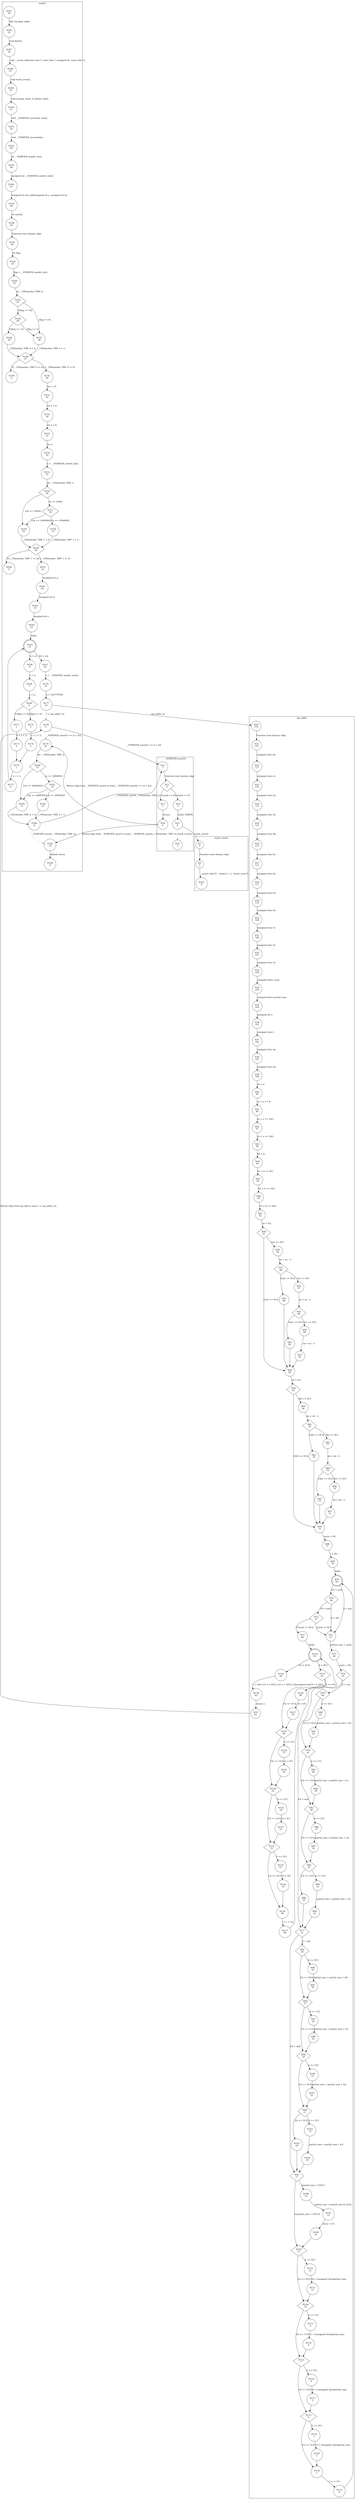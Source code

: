 digraph CFA {
141 [shape="circle" label="N141\n56"]
186 [shape="circle" label="N186\n55"]
187 [shape="circle" label="N187\n54"]
188 [shape="circle" label="N188\n53"]
189 [shape="circle" label="N189\n52"]
190 [shape="circle" label="N190\n51"]
191 [shape="circle" label="N191\n50"]
192 [shape="circle" label="N192\n49"]
193 [shape="circle" label="N193\n48"]
194 [shape="circle" label="N194\n47"]
195 [shape="circle" label="N195\n46"]
196 [shape="circle" label="N196\n45"]
142 [shape="circle" label="N142\n44"]
143 [shape="circle" label="N143\n43"]
144 [shape="circle" label="N144\n42"]
145 [shape="diamond" label="N145\n41"]
146 [shape="diamond" label="N146\n40"]
148 [shape="circle" label="N148\n39"]
149 [shape="diamond" label="N149\n37"]
199 [shape="circle" label="N199\n0"]
150 [shape="circle" label="N150\n36"]
151 [shape="circle" label="N151\n35"]
152 [shape="circle" label="N152\n34"]
153 [shape="circle" label="N153\n33"]
154 [shape="circle" label="N154\n32"]
155 [shape="circle" label="N155\n31"]
156 [shape="diamond" label="N156\n30"]
159 [shape="circle" label="N159\n28"]
160 [shape="diamond" label="N160\n26"]
200 [shape="circle" label="N200\n0"]
161 [shape="circle" label="N161\n25"]
162 [shape="circle" label="N162\n24"]
163 [shape="circle" label="N163\n23"]
164 [shape="circle" label="N164\n22"]
165 [shape="doublecircle" label="N165\n21"]
167 [shape="circle" label="N167\n20"]
176 [shape="circle" label="N176\n19"]
177 [shape="circle" label="N177\n18"]
20 [shape="circle" label="N20\n119"]
21 [shape="circle" label="N21\n118"]
22 [shape="circle" label="N22\n117"]
23 [shape="circle" label="N23\n116"]
24 [shape="circle" label="N24\n115"]
25 [shape="circle" label="N25\n114"]
26 [shape="circle" label="N26\n113"]
27 [shape="circle" label="N27\n112"]
28 [shape="circle" label="N28\n111"]
29 [shape="circle" label="N29\n110"]
30 [shape="circle" label="N30\n109"]
31 [shape="circle" label="N31\n108"]
32 [shape="circle" label="N32\n107"]
33 [shape="circle" label="N33\n106"]
34 [shape="circle" label="N34\n105"]
35 [shape="circle" label="N35\n104"]
36 [shape="circle" label="N36\n103"]
37 [shape="circle" label="N37\n102"]
38 [shape="circle" label="N38\n101"]
39 [shape="circle" label="N39\n100"]
40 [shape="circle" label="N40\n99"]
41 [shape="circle" label="N41\n98"]
42 [shape="circle" label="N42\n97"]
43 [shape="circle" label="N43\n96"]
44 [shape="circle" label="N44\n95"]
45 [shape="circle" label="N45\n94"]
46 [shape="circle" label="N46\n93"]
47 [shape="circle" label="N47\n92"]
48 [shape="diamond" label="N48\n91"]
49 [shape="circle" label="N49\n82"]
58 [shape="diamond" label="N58\n81"]
59 [shape="circle" label="N59\n72"]
68 [shape="circle" label="N68\n71"]
69 [shape="circle" label="N69\n70"]
70 [shape="doublecircle" label="N70\n69"]
74 [shape="diamond" label="N74\n68"]
73 [shape="diamond" label="N73\n67"]
72 [shape="circle" label="N72\n66"]
122 [shape="doublecircle" label="N122\n65"]
124 [shape="circle" label="N124\n64"]
138 [shape="circle" label="N138\n63"]
19 [shape="circle" label="N19\n62"]
178 [shape="circle" label="N178\n17"]
11 [shape="circle" label="N11\n7"]
12 [shape="diamond" label="N12\n6"]
13 [shape="circle" label="N13\n1"]
10 [shape="circle" label="N10\n0"]
185 [shape="circle" label="N185\n10"]
140 [shape="circle" label="N140\n9"]
179 [shape="circle" label="N179\n16"]
180 [shape="diamond" label="N180\n15"]
183 [shape="circle" label="N183\n13"]
184 [shape="circle" label="N184\n11"]
181 [shape="diamond" label="N181\n14"]
182 [shape="circle" label="N182\n12"]
14 [shape="circle" label="N14\n5"]
15 [shape="circle" label="N15\n4"]
1 [shape="circle" label="N1\n3"]
2 [shape="circle" label="N2\n2"]
201 [shape="circle" label="N201\n0"]
16 [shape="circle" label="N16\n3"]
123 [shape="diamond" label="N123\n61"]
125 [shape="diamond" label="N125\n58"]
128 [shape="diamond" label="N128\n55"]
131 [shape="diamond" label="N131\n52"]
134 [shape="circle" label="N134\n49"]
137 [shape="circle" label="N137\n48"]
135 [shape="circle" label="N135\n51"]
136 [shape="circle" label="N136\n50"]
132 [shape="circle" label="N132\n54"]
133 [shape="circle" label="N133\n53"]
129 [shape="circle" label="N129\n57"]
130 [shape="circle" label="N130\n56"]
126 [shape="circle" label="N126\n60"]
127 [shape="circle" label="N127\n59"]
71 [shape="circle" label="N71\n47"]
75 [shape="circle" label="N75\n46"]
76 [shape="diamond" label="N76\n45"]
77 [shape="diamond" label="N77\n31"]
91 [shape="diamond" label="N91\n17"]
105 [shape="diamond" label="N105\n13"]
109 [shape="diamond" label="N109\n10"]
112 [shape="diamond" label="N112\n7"]
115 [shape="diamond" label="N115\n4"]
118 [shape="circle" label="N118\n1"]
121 [shape="circle" label="N121\n0"]
119 [shape="circle" label="N119\n3"]
120 [shape="circle" label="N120\n2"]
116 [shape="circle" label="N116\n6"]
117 [shape="circle" label="N117\n5"]
113 [shape="circle" label="N113\n9"]
114 [shape="circle" label="N114\n8"]
110 [shape="circle" label="N110\n12"]
111 [shape="circle" label="N111\n11"]
106 [shape="circle" label="N106\n16"]
107 [shape="circle" label="N107\n15"]
108 [shape="circle" label="N108\n14"]
92 [shape="diamond" label="N92\n30"]
93 [shape="diamond" label="N93\n27"]
96 [shape="diamond" label="N96\n24"]
99 [shape="diamond" label="N99\n21"]
102 [shape="circle" label="N102\n20"]
103 [shape="circle" label="N103\n19"]
104 [shape="circle" label="N104\n18"]
100 [shape="circle" label="N100\n23"]
101 [shape="circle" label="N101\n22"]
97 [shape="circle" label="N97\n26"]
98 [shape="circle" label="N98\n25"]
94 [shape="circle" label="N94\n29"]
95 [shape="circle" label="N95\n28"]
78 [shape="diamond" label="N78\n44"]
79 [shape="diamond" label="N79\n41"]
82 [shape="diamond" label="N82\n38"]
85 [shape="diamond" label="N85\n35"]
88 [shape="circle" label="N88\n34"]
89 [shape="circle" label="N89\n33"]
90 [shape="circle" label="N90\n32"]
86 [shape="circle" label="N86\n37"]
87 [shape="circle" label="N87\n36"]
83 [shape="circle" label="N83\n40"]
84 [shape="circle" label="N84\n39"]
80 [shape="circle" label="N80\n43"]
81 [shape="circle" label="N81\n42"]
60 [shape="circle" label="N60\n80"]
61 [shape="diamond" label="N61\n79"]
62 [shape="circle" label="N62\n78"]
63 [shape="circle" label="N63\n77"]
64 [shape="diamond" label="N64\n76"]
65 [shape="circle" label="N65\n75"]
66 [shape="circle" label="N66\n74"]
67 [shape="circle" label="N67\n73"]
50 [shape="circle" label="N50\n90"]
51 [shape="diamond" label="N51\n89"]
52 [shape="circle" label="N52\n88"]
53 [shape="circle" label="N53\n87"]
54 [shape="diamond" label="N54\n86"]
55 [shape="circle" label="N55\n85"]
56 [shape="circle" label="N56\n84"]
57 [shape="circle" label="N57\n83"]
166 [shape="circle" label="N166\n8"]
168 [shape="circle" label="N168\n7"]
169 [shape="diamond" label="N169\n6"]
171 [shape="circle" label="N171\n5"]
173 [shape="circle" label="N173\n4"]
170 [shape="circle" label="N170\n1"]
175 [shape="circle" label="N175\n0"]
172 [shape="circle" label="N172\n3"]
174 [shape="circle" label="N174\n2"]
157 [shape="diamond" label="N157\n29"]
158 [shape="circle" label="N158\n27"]
147 [shape="circle" label="N147\n38"]
node [shape="circle"]
subgraph cluster___VERIFIER_assert {
label="__VERIFIER_assert()"
11 -> 12 [label="Function start dummy edge"]
12 -> 14 [label="[cond == 0]"]
12 -> 13 [label="[!(cond == 0)]"]
13 -> 10 [label="return;"]
14 -> 15 [label="Label: ERROR"]
15 -> 16 [label="reach_error();" style="dotted" arrowhead="empty"]}
subgraph cluster_assume_abort_if_not {
label="assume_abort_if_not()"
}
subgraph cluster_main {
label="main()"
141 -> 186 [label="INIT GLOBAL VARS"]
186 -> 187 [label="void abort();"]
187 -> 188 [label="void __assert_fail(const char *, const char *, unsigned int, const char *);"]
188 -> 189 [label="void reach_error();"]
189 -> 190 [label="void assume_abort_if_not(int cond);"]
190 -> 191 [label="void __VERIFIER_assert(int cond);"]
191 -> 192 [label="void __VERIFIER_assume(int);"]
192 -> 193 [label="int __VERIFIER_nondet_int();"]
193 -> 194 [label="unsigned int __VERIFIER_nondet_uint();"]
194 -> 195 [label="unsigned int mp_add(unsigned int a, unsigned int b);"]
195 -> 196 [label="int main();"]
196 -> 142 [label="Function start dummy edge"]
142 -> 143 [label="int flag;"]
143 -> 144 [label="flag = __VERIFIER_nondet_int();"]
144 -> 145 [label="int __CPAchecker_TMP_0;"]
145 -> 147 [label="[flag == 0]"]
145 -> 146 [label="[!(flag == 0)]"]
146 -> 147 [label="[flag == 1]"]
146 -> 148 [label="[!(flag == 1)]"]
148 -> 149 [label="__CPAchecker_TMP_0 = 0;"]
149 -> 150 [label="[__CPAchecker_TMP_0 != 0]"]
149 -> 199 [label="[!(__CPAchecker_TMP_0 != 0)]"]
150 -> 151 [label="int i = 0;"]
151 -> 152 [label="int x = 0;"]
152 -> 153 [label="int y = 0;"]
153 -> 154 [label="int n;"]
154 -> 155 [label="n = __VERIFIER_nondet_int();"]
155 -> 156 [label="int __CPAchecker_TMP_1;"]
156 -> 157 [label="[n >= 1000]"]
156 -> 159 [label="[!(n >= 1000)]"]
159 -> 160 [label="__CPAchecker_TMP_1 = 0;"]
160 -> 161 [label="[__CPAchecker_TMP_1 != 0]"]
160 -> 200 [label="[!(__CPAchecker_TMP_1 != 0)]"]
161 -> 162 [label="unsigned int a;"]
162 -> 163 [label="unsigned int b;"]
163 -> 164 [label="unsigned int r;"]
164 -> 165 [label="while"]
165 -> 166 [label="[i < n]"]
165 -> 167 [label="[!(i < n)]"]
167 -> 176 [label="a = __VERIFIER_nondet_uint();"]
176 -> 177 [label="b = 234770789;"]
177 -> 178 [label="r = mp_add(a, b);" style="dotted" arrowhead="empty"]
178 -> 179 [label="__VERIFIER_assert(r == (a + b));" style="dotted" arrowhead="empty"]
185 -> 140 [label="default return"]
179 -> 180 [label="int __CPAchecker_TMP_2;"]
180 -> 181 [label="[x <= 3000003]"]
180 -> 183 [label="[!(x <= 3000003)]"]
183 -> 184 [label="__CPAchecker_TMP_2 = 0;"]
184 -> 185 [label="__VERIFIER_assert(__CPAchecker_TMP_2);" style="dotted" arrowhead="empty"]
181 -> 182 [label="[y <= 2000002]"]
181 -> 183 [label="[!(y <= 2000002)]"]
182 -> 184 [label="__CPAchecker_TMP_2 = 1;"]
166 -> 168 [label="x = x;"]
168 -> 169 [label="y = y;"]
169 -> 172 [label="[flag == 0]"]
169 -> 171 [label="[!(flag == 0)]"]
171 -> 173 [label="x = x + 3;"]
173 -> 170 [label=""]
170 -> 175 [label="i = i + 1;"]
175 -> 165 [label=""]
172 -> 174 [label="y = y + 2;"]
174 -> 170 [label=""]
157 -> 158 [label="[n <= 1000000]"]
157 -> 159 [label="[!(n <= 1000000)]"]
158 -> 160 [label="__CPAchecker_TMP_1 = 1;"]
147 -> 149 [label="__CPAchecker_TMP_0 = 1;"]}
subgraph cluster_mp_add {
label="mp_add()"
20 -> 21 [label="Function start dummy edge"]
21 -> 22 [label="unsigned char a0;"]
22 -> 23 [label="unsigned char a1;"]
23 -> 24 [label="unsigned char a2;"]
24 -> 25 [label="unsigned char a3;"]
25 -> 26 [label="unsigned char b0;"]
26 -> 27 [label="unsigned char b1;"]
27 -> 28 [label="unsigned char b2;"]
28 -> 29 [label="unsigned char b3;"]
29 -> 30 [label="unsigned char r0;"]
30 -> 31 [label="unsigned char r1;"]
31 -> 32 [label="unsigned char r2;"]
32 -> 33 [label="unsigned char r3;"]
33 -> 34 [label="unsigned short carry;"]
34 -> 35 [label="unsigned short partial_sum;"]
35 -> 36 [label="unsigned int r;"]
36 -> 37 [label="unsigned char i;"]
37 -> 38 [label="unsigned char na;"]
38 -> 39 [label="unsigned char nb;"]
39 -> 40 [label="a0 = a;"]
40 -> 41 [label="a1 = a >> 8;"]
41 -> 42 [label="a2 = a >> 16U;"]
42 -> 43 [label="a3 = a >> 24U;"]
43 -> 44 [label="b0 = b;"]
44 -> 45 [label="b1 = b >> 8U;"]
45 -> 46 [label="b2 = b >> 16U;"]
46 -> 47 [label="b3 = b >> 24U;"]
47 -> 48 [label="na = 4U;"]
48 -> 50 [label="[a3 == 0U]"]
48 -> 49 [label="[!(a3 == 0U)]"]
49 -> 58 [label="nb = 4U;"]
58 -> 60 [label="[b3 == 0U]"]
58 -> 59 [label="[!(b3 == 0U)]"]
59 -> 68 [label="carry = 0U;"]
68 -> 69 [label="i = 0U;"]
69 -> 70 [label="while"]
70 -> 71 [label="[i < na]"]
70 -> 74 [label="[!(i < na)]"]
74 -> 71 [label="[i < nb]"]
74 -> 73 [label="[!(i < nb)]"]
73 -> 71 [label="[carry != 0U]"]
73 -> 72 [label="[!(carry != 0U)]"]
72 -> 122 [label="while"]
122 -> 123 [label="[i < 4U]"]
122 -> 124 [label="[!(i < 4U)]"]
124 -> 138 [label="r = ((r0 | (r1 << 8U)) | (r2 << 16U)) | (((unsigned int)r3) << 24U);"]
138 -> 19 [label="return r;"]
123 -> 126 [label="[i == 0U]"]
123 -> 125 [label="[!(i == 0U)]"]
125 -> 129 [label="[i == 1U]"]
125 -> 128 [label="[!(i == 1U)]"]
128 -> 132 [label="[i == 2U]"]
128 -> 131 [label="[!(i == 2U)]"]
131 -> 135 [label="[i == 3U]"]
131 -> 134 [label="[!(i == 3U)]"]
134 -> 137 [label="i = i + 1U;"]
137 -> 122 [label=""]
135 -> 136 [label="r3 = 0U;"]
136 -> 134 [label=""]
132 -> 133 [label="r2 = 0U;"]
133 -> 131 [label=""]
129 -> 130 [label="r1 = 0U;"]
130 -> 128 [label=""]
126 -> 127 [label="r0 = 0U;"]
127 -> 125 [label=""]
71 -> 75 [label="partial_sum = carry;"]
75 -> 76 [label="carry = 0U;"]
76 -> 78 [label="[i < na]"]
76 -> 77 [label="[!(i < na)]"]
77 -> 92 [label="[i < nb]"]
77 -> 91 [label="[!(i < nb)]"]
91 -> 106 [label="[partial_sum > 255U]"]
91 -> 105 [label="[!(partial_sum > 255U)]"]
105 -> 110 [label="[i == 0U]"]
105 -> 109 [label="[!(i == 0U)]"]
109 -> 113 [label="[i == 1U]"]
109 -> 112 [label="[!(i == 1U)]"]
112 -> 116 [label="[i == 2U]"]
112 -> 115 [label="[!(i == 2U)]"]
115 -> 119 [label="[i == 3U]"]
115 -> 118 [label="[!(i == 3U)]"]
118 -> 121 [label="i = i + 1U;"]
121 -> 70 [label=""]
119 -> 120 [label="r3 = (unsigned char)partial_sum;"]
120 -> 118 [label=""]
116 -> 117 [label="r2 = (unsigned char)partial_sum;"]
117 -> 115 [label=""]
113 -> 114 [label="r1 = (unsigned char)partial_sum;"]
114 -> 112 [label=""]
110 -> 111 [label="r0 = (unsigned char)partial_sum;"]
111 -> 109 [label=""]
106 -> 107 [label="partial_sum = partial_sum & 255U;"]
107 -> 108 [label="carry = 1U;"]
108 -> 105 [label=""]
92 -> 94 [label="[i == 0U]"]
92 -> 93 [label="[!(i == 0U)]"]
93 -> 97 [label="[i == 1U]"]
93 -> 96 [label="[!(i == 1U)]"]
96 -> 100 [label="[i == 2U]"]
96 -> 99 [label="[!(i == 2U)]"]
99 -> 103 [label="[i == 3U]"]
99 -> 102 [label="[!(i == 3U)]"]
102 -> 91 [label=""]
103 -> 104 [label="partial_sum = partial_sum + b3;"]
104 -> 91 [label=""]
100 -> 101 [label="partial_sum = partial_sum + b2;"]
101 -> 99 [label=""]
97 -> 98 [label="partial_sum = partial_sum + b1;"]
98 -> 96 [label=""]
94 -> 95 [label="partial_sum = partial_sum + b0;"]
95 -> 93 [label=""]
78 -> 80 [label="[i == 0U]"]
78 -> 79 [label="[!(i == 0U)]"]
79 -> 83 [label="[i == 1U]"]
79 -> 82 [label="[!(i == 1U)]"]
82 -> 86 [label="[i == 2U]"]
82 -> 85 [label="[!(i == 2U)]"]
85 -> 89 [label="[i == 3U]"]
85 -> 88 [label="[!(i == 3U)]"]
88 -> 77 [label=""]
89 -> 90 [label="partial_sum = partial_sum + a3;"]
90 -> 77 [label=""]
86 -> 87 [label="partial_sum = partial_sum + a2;"]
87 -> 85 [label=""]
83 -> 84 [label="partial_sum = partial_sum + a1;"]
84 -> 82 [label=""]
80 -> 81 [label="partial_sum = partial_sum + a0;"]
81 -> 79 [label=""]
60 -> 61 [label="nb = nb - 1;"]
61 -> 63 [label="[b2 == 0U]"]
61 -> 62 [label="[!(b2 == 0U)]"]
62 -> 59 [label=""]
63 -> 64 [label="nb = nb - 1;"]
64 -> 66 [label="[b1 == 0U]"]
64 -> 65 [label="[!(b1 == 0U)]"]
65 -> 59 [label=""]
66 -> 67 [label="nb = nb - 1;"]
67 -> 59 [label=""]
50 -> 51 [label="na = na - 1;"]
51 -> 53 [label="[a2 == 0U]"]
51 -> 52 [label="[!(a2 == 0U)]"]
52 -> 49 [label=""]
53 -> 54 [label="na = na - 1;"]
54 -> 56 [label="[a1 == 0U]"]
54 -> 55 [label="[!(a1 == 0U)]"]
55 -> 49 [label=""]
56 -> 57 [label="na = na - 1;"]
57 -> 49 [label=""]}
subgraph cluster_reach_error {
label="reach_error()"
1 -> 2 [label="Function start dummy edge"]
2 -> 201 [label="__assert_fail(\"0\", \"sumt2.c\", 3, \"reach_error\");"]}
177 -> 20 [label="mp_add(a, b)"]
19 -> 178 [label="Return edge from mp_add to main: r = mp_add(a, b);"]
178 -> 11 [label="__VERIFIER_assert(r == (a + b))"]
10 -> 179 [label="Return edge from __VERIFIER_assert to main: __VERIFIER_assert(r == (a + b));"]
10 -> 185 [label="Return edge from __VERIFIER_assert to main: __VERIFIER_assert(__CPAchecker_TMP_2);"]
184 -> 11 [label="__VERIFIER_assert(__CPAchecker_TMP_2)"]
15 -> 1 [label="reach_error()"]}